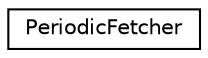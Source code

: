 digraph "Graphical Class Hierarchy"
{
 // LATEX_PDF_SIZE
  edge [fontname="Helvetica",fontsize="10",labelfontname="Helvetica",labelfontsize="10"];
  node [fontname="Helvetica",fontsize="10",shape=record];
  rankdir="LR";
  Node0 [label="PeriodicFetcher",height=0.2,width=0.4,color="black", fillcolor="white", style="filled",URL="$classPeriodicFetcher.html",tooltip="Handles periodic data fetching, processing, and notifying Observables."];
}
